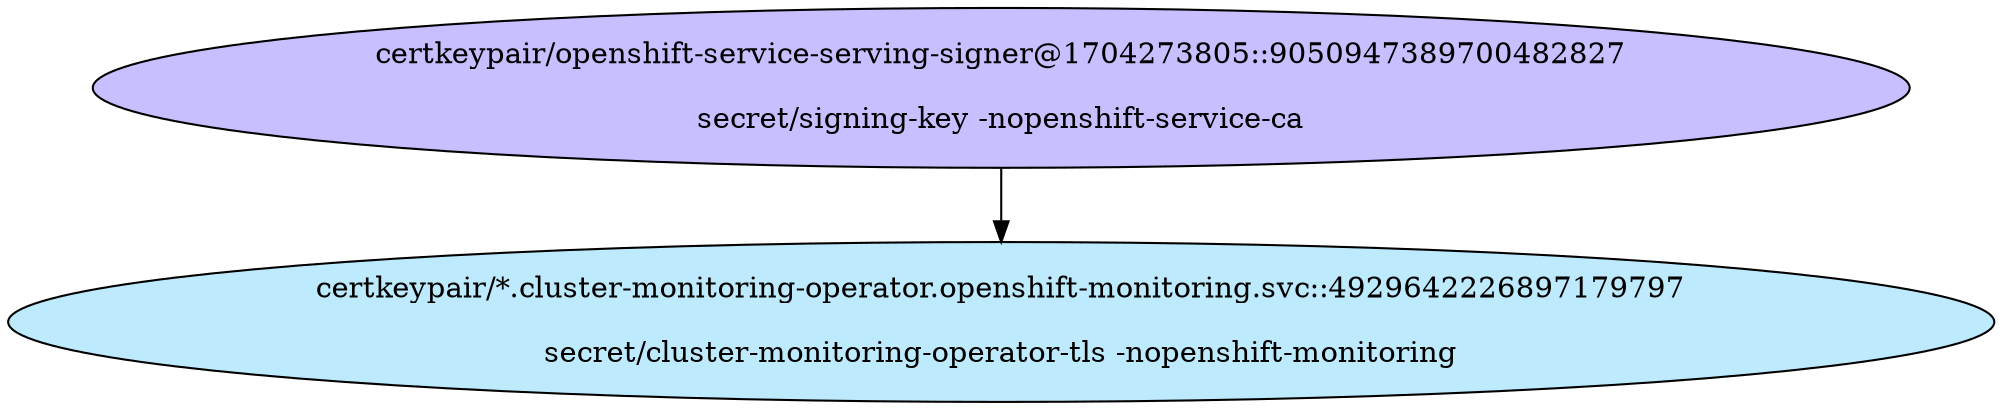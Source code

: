 digraph "Local Certificate" {
  // Node definitions.
  1 [
    label="certkeypair/openshift-service-serving-signer@1704273805::9050947389700482827\n\nsecret/signing-key -nopenshift-service-ca\n"
    style=filled
    fillcolor="#c7bfff"
  ];
  65 [
    label="certkeypair/*.cluster-monitoring-operator.openshift-monitoring.svc::4929642226897179797\n\nsecret/cluster-monitoring-operator-tls -nopenshift-monitoring\n"
    style=filled
    fillcolor="#bdebfd"
  ];

  // Edge definitions.
  1 -> 65;
}
